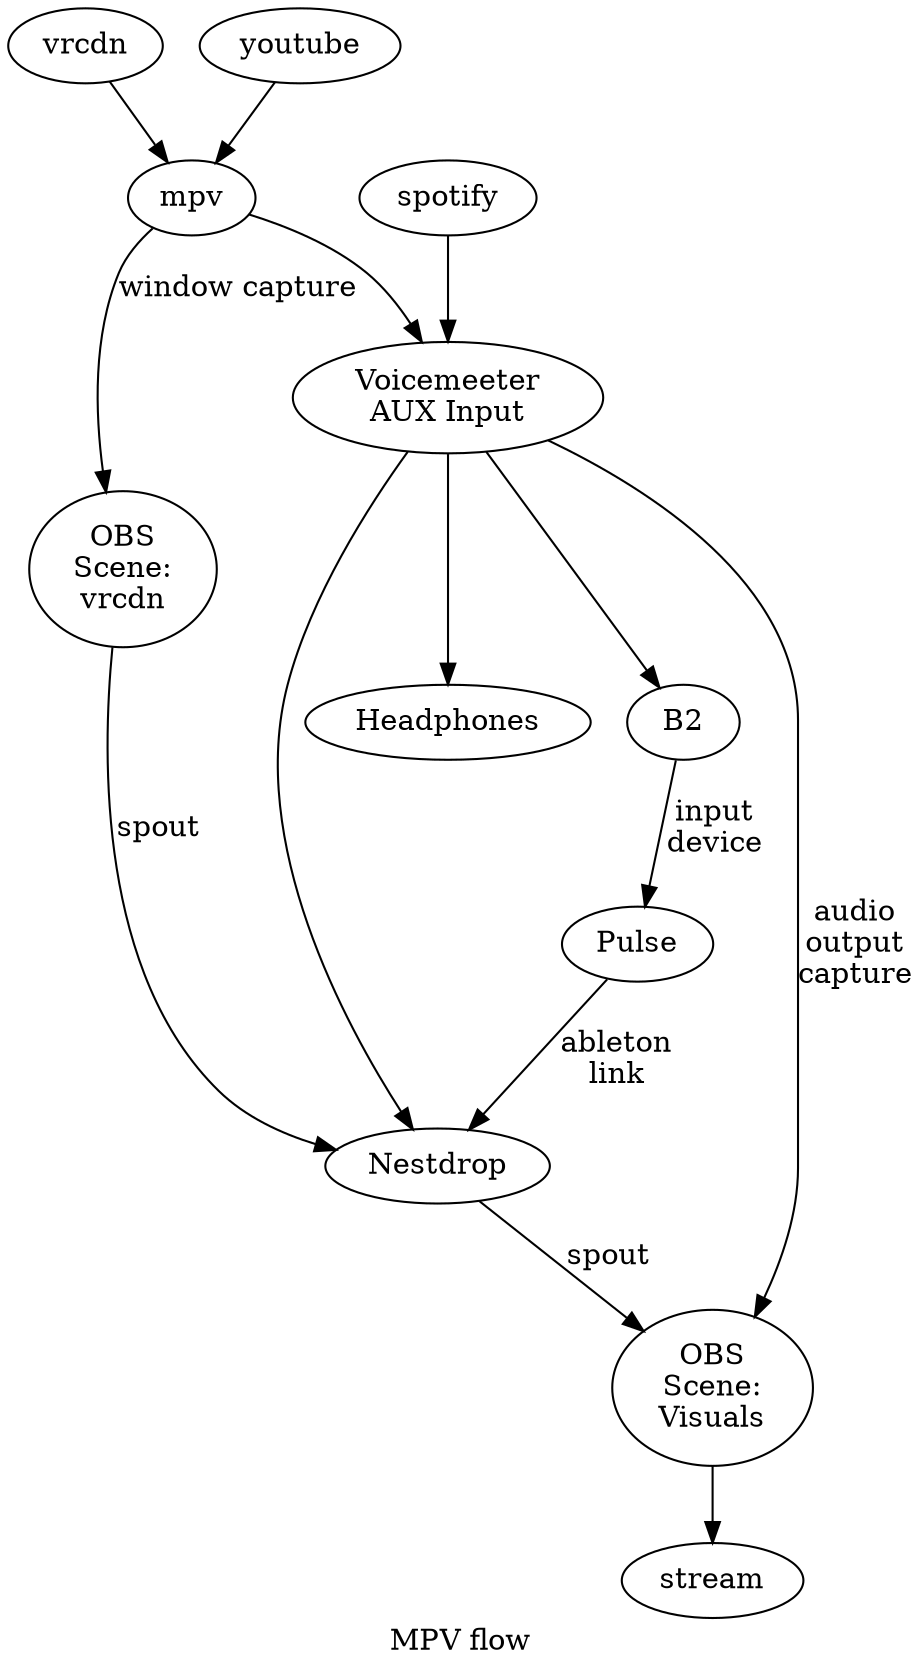 
digraph {
    label="MPV flow"
    VM_AUX [label = "Voicemeeter\nAUX Input"]
    obs_vrcdn [label="OBS\nScene:\nvrcdn"]
    obs_visuals [label="OBS\nScene:\nVisuals"]
    
    vrcdn -> mpv
    youtube -> mpv
    spotify -> VM_AUX

    mpv -> VM_AUX
    mpv->obs_vrcdn[label="window capture"]
    obs_vrcdn -> Nestdrop [label="spout"]
    
    VM_AUX -> obs_visuals [label="audio\noutput\ncapture"]
    
    VM_AUX -> Headphones
    
    VM_AUX -> Nestdrop
    Nestdrop -> obs_visuals [label="spout"]

    VM_AUX -> B2
    B2 -> Pulse [label="input\ndevice"]
    Pulse -> Nestdrop [label="ableton\nlink"]

    obs_visuals -> stream
}